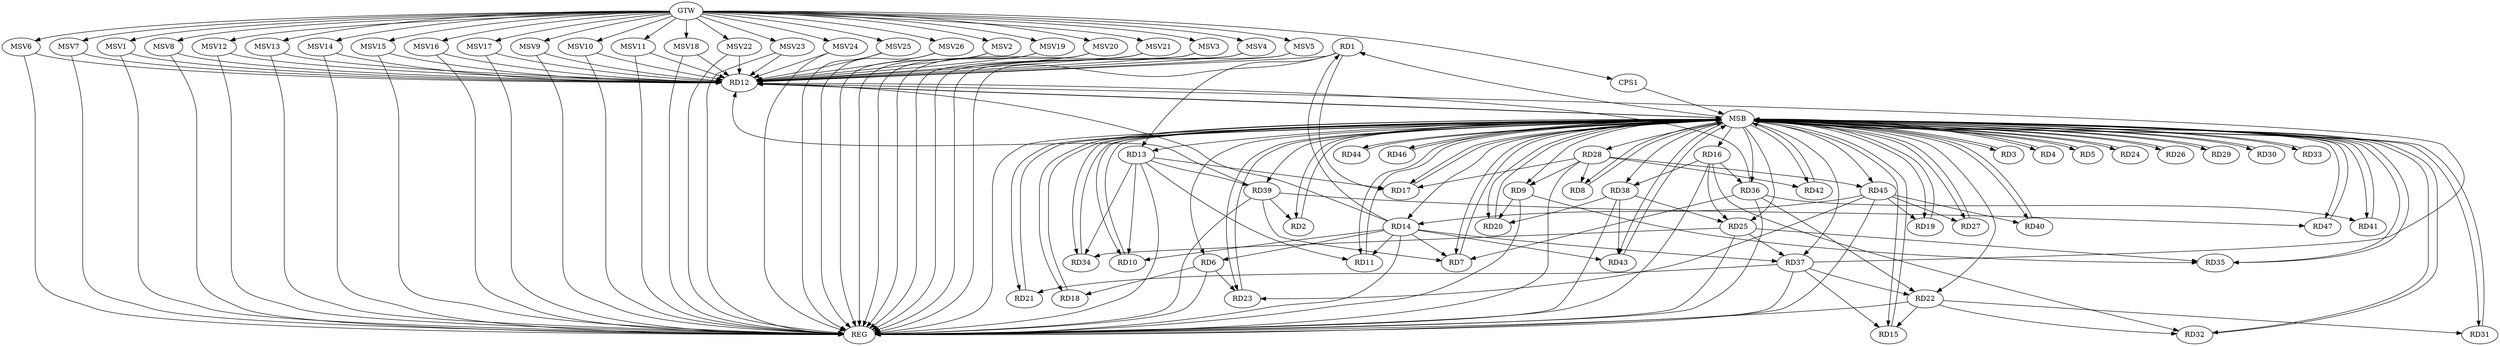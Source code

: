 strict digraph G {
  RD1 [ label="RD1" ];
  RD2 [ label="RD2" ];
  RD3 [ label="RD3" ];
  RD4 [ label="RD4" ];
  RD5 [ label="RD5" ];
  RD6 [ label="RD6" ];
  RD7 [ label="RD7" ];
  RD8 [ label="RD8" ];
  RD9 [ label="RD9" ];
  RD10 [ label="RD10" ];
  RD11 [ label="RD11" ];
  RD12 [ label="RD12" ];
  RD13 [ label="RD13" ];
  RD14 [ label="RD14" ];
  RD15 [ label="RD15" ];
  RD16 [ label="RD16" ];
  RD17 [ label="RD17" ];
  RD18 [ label="RD18" ];
  RD19 [ label="RD19" ];
  RD20 [ label="RD20" ];
  RD21 [ label="RD21" ];
  RD22 [ label="RD22" ];
  RD23 [ label="RD23" ];
  RD24 [ label="RD24" ];
  RD25 [ label="RD25" ];
  RD26 [ label="RD26" ];
  RD27 [ label="RD27" ];
  RD28 [ label="RD28" ];
  RD29 [ label="RD29" ];
  RD30 [ label="RD30" ];
  RD31 [ label="RD31" ];
  RD32 [ label="RD32" ];
  RD33 [ label="RD33" ];
  RD34 [ label="RD34" ];
  RD35 [ label="RD35" ];
  RD36 [ label="RD36" ];
  RD37 [ label="RD37" ];
  RD38 [ label="RD38" ];
  RD39 [ label="RD39" ];
  RD40 [ label="RD40" ];
  RD41 [ label="RD41" ];
  RD42 [ label="RD42" ];
  RD43 [ label="RD43" ];
  RD44 [ label="RD44" ];
  RD45 [ label="RD45" ];
  RD46 [ label="RD46" ];
  RD47 [ label="RD47" ];
  CPS1 [ label="CPS1" ];
  GTW [ label="GTW" ];
  REG [ label="REG" ];
  MSB [ label="MSB" ];
  MSV1 [ label="MSV1" ];
  MSV2 [ label="MSV2" ];
  MSV3 [ label="MSV3" ];
  MSV4 [ label="MSV4" ];
  MSV5 [ label="MSV5" ];
  MSV6 [ label="MSV6" ];
  MSV7 [ label="MSV7" ];
  MSV8 [ label="MSV8" ];
  MSV9 [ label="MSV9" ];
  MSV10 [ label="MSV10" ];
  MSV11 [ label="MSV11" ];
  MSV12 [ label="MSV12" ];
  MSV13 [ label="MSV13" ];
  MSV14 [ label="MSV14" ];
  MSV15 [ label="MSV15" ];
  MSV16 [ label="MSV16" ];
  MSV17 [ label="MSV17" ];
  MSV18 [ label="MSV18" ];
  MSV19 [ label="MSV19" ];
  MSV20 [ label="MSV20" ];
  MSV21 [ label="MSV21" ];
  MSV22 [ label="MSV22" ];
  MSV23 [ label="MSV23" ];
  MSV24 [ label="MSV24" ];
  MSV25 [ label="MSV25" ];
  MSV26 [ label="MSV26" ];
  RD1 -> RD12;
  RD1 -> RD13;
  RD14 -> RD1;
  RD1 -> RD17;
  RD39 -> RD2;
  RD14 -> RD6;
  RD6 -> RD18;
  RD6 -> RD23;
  RD14 -> RD7;
  RD36 -> RD7;
  RD39 -> RD7;
  RD28 -> RD8;
  RD9 -> RD20;
  RD28 -> RD9;
  RD9 -> RD35;
  RD13 -> RD10;
  RD14 -> RD10;
  RD13 -> RD11;
  RD14 -> RD11;
  RD14 -> RD12;
  RD36 -> RD12;
  RD37 -> RD12;
  RD39 -> RD12;
  RD13 -> RD17;
  RD13 -> RD34;
  RD13 -> RD39;
  RD14 -> RD37;
  RD14 -> RD43;
  RD45 -> RD14;
  RD22 -> RD15;
  RD37 -> RD15;
  RD16 -> RD25;
  RD16 -> RD32;
  RD16 -> RD36;
  RD16 -> RD38;
  RD28 -> RD17;
  RD45 -> RD19;
  RD38 -> RD20;
  RD37 -> RD21;
  RD22 -> RD31;
  RD22 -> RD32;
  RD36 -> RD22;
  RD37 -> RD22;
  RD45 -> RD23;
  RD25 -> RD34;
  RD25 -> RD35;
  RD25 -> RD37;
  RD38 -> RD25;
  RD45 -> RD27;
  RD28 -> RD42;
  RD28 -> RD45;
  RD36 -> RD41;
  RD38 -> RD43;
  RD39 -> RD47;
  RD45 -> RD40;
  GTW -> CPS1;
  RD1 -> REG;
  RD6 -> REG;
  RD9 -> REG;
  RD13 -> REG;
  RD14 -> REG;
  RD16 -> REG;
  RD22 -> REG;
  RD25 -> REG;
  RD28 -> REG;
  RD36 -> REG;
  RD37 -> REG;
  RD38 -> REG;
  RD39 -> REG;
  RD45 -> REG;
  RD2 -> MSB;
  MSB -> RD3;
  MSB -> RD14;
  MSB -> RD25;
  MSB -> RD34;
  MSB -> RD36;
  MSB -> RD46;
  MSB -> REG;
  RD3 -> MSB;
  MSB -> RD21;
  MSB -> RD33;
  MSB -> RD45;
  RD4 -> MSB;
  MSB -> RD5;
  MSB -> RD17;
  MSB -> RD44;
  RD5 -> MSB;
  MSB -> RD4;
  MSB -> RD15;
  MSB -> RD16;
  MSB -> RD43;
  RD7 -> MSB;
  MSB -> RD11;
  MSB -> RD18;
  MSB -> RD40;
  RD8 -> MSB;
  MSB -> RD6;
  MSB -> RD9;
  MSB -> RD13;
  MSB -> RD28;
  RD10 -> MSB;
  MSB -> RD31;
  MSB -> RD39;
  RD11 -> MSB;
  MSB -> RD10;
  MSB -> RD12;
  MSB -> RD29;
  RD12 -> MSB;
  MSB -> RD23;
  MSB -> RD35;
  RD15 -> MSB;
  MSB -> RD2;
  MSB -> RD8;
  MSB -> RD32;
  RD17 -> MSB;
  MSB -> RD19;
  MSB -> RD20;
  MSB -> RD42;
  RD18 -> MSB;
  MSB -> RD27;
  RD19 -> MSB;
  MSB -> RD38;
  RD20 -> MSB;
  MSB -> RD1;
  MSB -> RD37;
  RD21 -> MSB;
  MSB -> RD30;
  RD23 -> MSB;
  RD24 -> MSB;
  MSB -> RD7;
  RD26 -> MSB;
  RD27 -> MSB;
  MSB -> RD22;
  RD29 -> MSB;
  MSB -> RD24;
  MSB -> RD26;
  RD30 -> MSB;
  RD31 -> MSB;
  MSB -> RD41;
  RD32 -> MSB;
  RD33 -> MSB;
  RD34 -> MSB;
  RD35 -> MSB;
  RD40 -> MSB;
  RD41 -> MSB;
  RD42 -> MSB;
  RD43 -> MSB;
  RD44 -> MSB;
  MSB -> RD47;
  RD46 -> MSB;
  RD47 -> MSB;
  CPS1 -> MSB;
  MSV1 -> RD12;
  MSV2 -> RD12;
  GTW -> MSV1;
  MSV1 -> REG;
  GTW -> MSV2;
  MSV2 -> REG;
  MSV3 -> RD12;
  GTW -> MSV3;
  MSV3 -> REG;
  MSV4 -> RD12;
  MSV5 -> RD12;
  MSV6 -> RD12;
  MSV7 -> RD12;
  GTW -> MSV4;
  MSV4 -> REG;
  GTW -> MSV5;
  MSV5 -> REG;
  GTW -> MSV6;
  MSV6 -> REG;
  GTW -> MSV7;
  MSV7 -> REG;
  MSV8 -> RD12;
  GTW -> MSV8;
  MSV8 -> REG;
  MSV9 -> RD12;
  MSV10 -> RD12;
  GTW -> MSV9;
  MSV9 -> REG;
  GTW -> MSV10;
  MSV10 -> REG;
  MSV11 -> RD12;
  GTW -> MSV11;
  MSV11 -> REG;
  MSV12 -> RD12;
  GTW -> MSV12;
  MSV12 -> REG;
  MSV13 -> RD12;
  MSV14 -> RD12;
  GTW -> MSV13;
  MSV13 -> REG;
  GTW -> MSV14;
  MSV14 -> REG;
  MSV15 -> RD12;
  MSV16 -> RD12;
  GTW -> MSV15;
  MSV15 -> REG;
  GTW -> MSV16;
  MSV16 -> REG;
  MSV17 -> RD12;
  GTW -> MSV17;
  MSV17 -> REG;
  MSV18 -> RD12;
  MSV19 -> RD12;
  GTW -> MSV18;
  MSV18 -> REG;
  GTW -> MSV19;
  MSV19 -> REG;
  MSV20 -> RD12;
  GTW -> MSV20;
  MSV20 -> REG;
  MSV21 -> RD12;
  MSV22 -> RD12;
  GTW -> MSV21;
  MSV21 -> REG;
  GTW -> MSV22;
  MSV22 -> REG;
  MSV23 -> RD12;
  MSV24 -> RD12;
  MSV25 -> RD12;
  MSV26 -> RD12;
  GTW -> MSV23;
  MSV23 -> REG;
  GTW -> MSV24;
  MSV24 -> REG;
  GTW -> MSV25;
  MSV25 -> REG;
  GTW -> MSV26;
  MSV26 -> REG;
}
